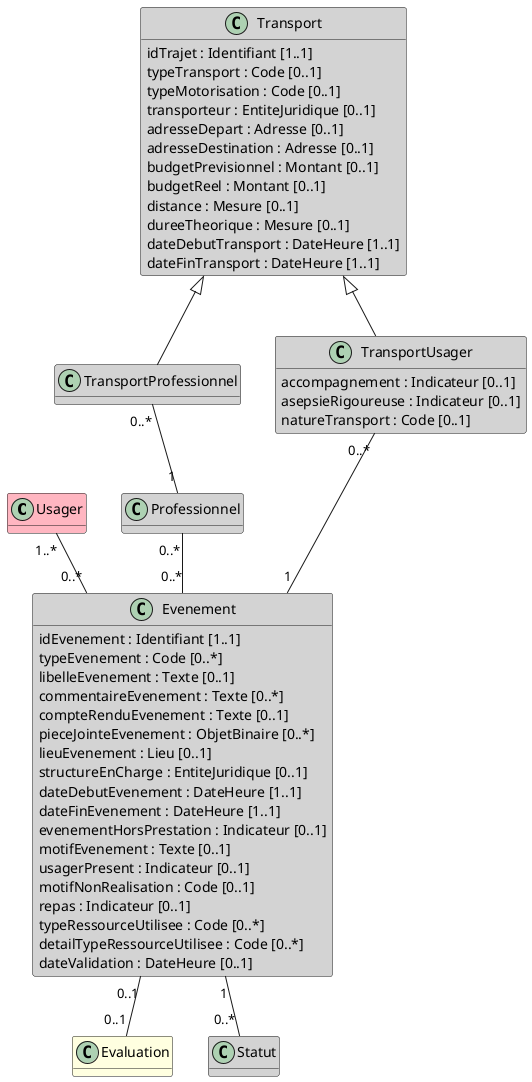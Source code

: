 @startuml

hide empty methods

class Usager #LightPink

class TransportProfessionnel #LightGray

class Evaluation #LightYellow

class Professionnel #LightGray 

class Statut #LightGray 

class Transport #LightGray {
    idTrajet : Identifiant [1..1]
    typeTransport : Code [0..1]
    typeMotorisation : Code [0..1]
    transporteur : EntiteJuridique [0..1]
    adresseDepart : Adresse [0..1]
    adresseDestination : Adresse [0..1]
    budgetPrevisionnel : Montant [0..1]
    budgetReel : Montant [0..1]
    distance : Mesure [0..1]
    dureeTheorique : Mesure [0..1]
    dateDebutTransport : DateHeure [1..1]
    dateFinTransport : DateHeure [1..1]
}

class TransportUsager #LightGray {
    accompagnement : Indicateur [0..1]
    asepsieRigoureuse : Indicateur [0..1]
    natureTransport : Code [0..1]
}

class Evenement #LightGray {
    idEvenement : Identifiant [1..1]
    typeEvenement : Code [0..*]
    libelleEvenement : Texte [0..1]
    commentaireEvenement : Texte [0..*]
    compteRenduEvenement : Texte [0..1]
    pieceJointeEvenement : ObjetBinaire [0..*]
    lieuEvenement : Lieu [0..1]
    structureEnCharge : EntiteJuridique [0..1]
    dateDebutEvenement : DateHeure [1..1]
    dateFinEvenement : DateHeure [1..1]
    evenementHorsPrestation : Indicateur [0..1]
    motifEvenement : Texte [0..1]
    usagerPresent : Indicateur [0..1]
    motifNonRealisation : Code [0..1]
    repas : Indicateur [0..1]
    typeRessourceUtilisee : Code [0..*]
    detailTypeRessourceUtilisee : Code [0..*]
    dateValidation : DateHeure [0..1]
}

Usager "1..*" -- "0..*" Evenement
Professionnel "0..*" -- "0..*" Evenement
Transport <|-- TransportProfessionnel
Transport <|-- TransportUsager
TransportUsager "0..*" -- "1" Evenement
TransportProfessionnel "0..*" -- "1" Professionnel
Evenement "0..1" -- "0..1" Evaluation
Evenement "1" -- "0..*" Statut


@enduml